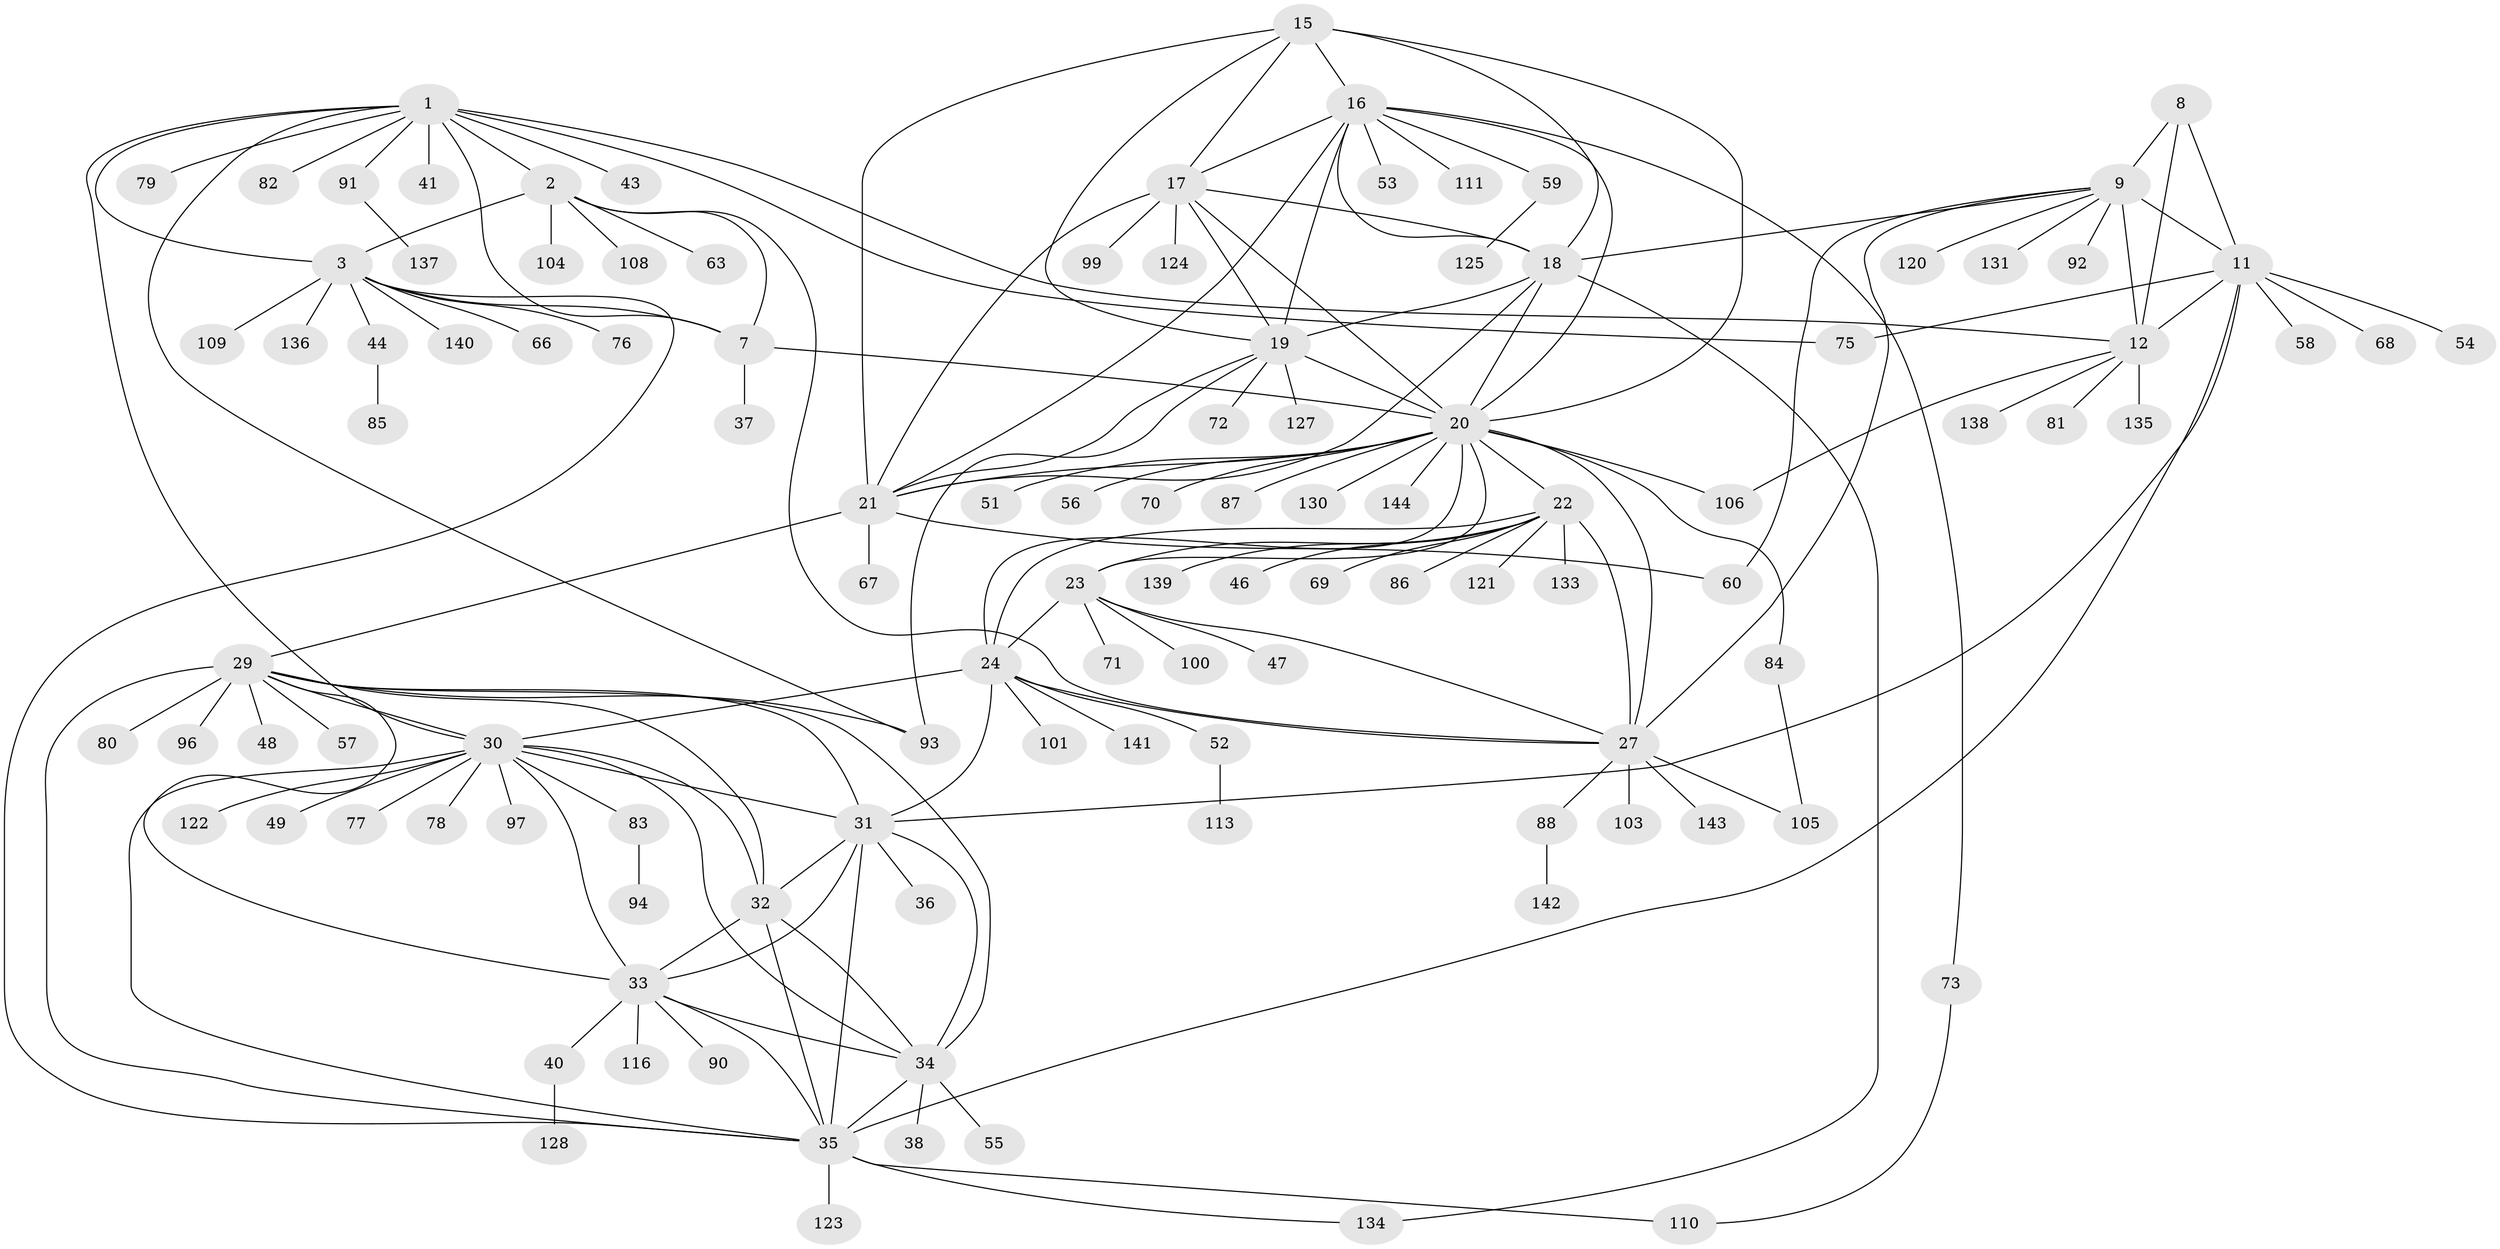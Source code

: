 // Generated by graph-tools (version 1.1) at 2025/52/02/27/25 19:52:21]
// undirected, 112 vertices, 170 edges
graph export_dot {
graph [start="1"]
  node [color=gray90,style=filled];
  1 [super="+6"];
  2 [super="+4"];
  3 [super="+5"];
  7 [super="+112"];
  8;
  9 [super="+10"];
  11 [super="+14"];
  12 [super="+13"];
  15 [super="+65"];
  16 [super="+89"];
  17 [super="+42"];
  18 [super="+95"];
  19 [super="+39"];
  20 [super="+26"];
  21 [super="+117"];
  22 [super="+25"];
  23 [super="+62"];
  24 [super="+50"];
  27 [super="+28"];
  29 [super="+118"];
  30 [super="+45"];
  31 [super="+126"];
  32;
  33 [super="+132"];
  34 [super="+98"];
  35 [super="+64"];
  36;
  37;
  38 [super="+119"];
  40;
  41;
  43;
  44;
  46;
  47 [super="+61"];
  48;
  49;
  51;
  52;
  53;
  54;
  55;
  56;
  57;
  58;
  59 [super="+107"];
  60;
  63 [super="+74"];
  66;
  67;
  68;
  69;
  70 [super="+114"];
  71;
  72;
  73 [super="+102"];
  75;
  76;
  77;
  78;
  79;
  80;
  81;
  82;
  83;
  84;
  85;
  86;
  87;
  88;
  90;
  91;
  92;
  93 [super="+129"];
  94 [super="+115"];
  96;
  97;
  99;
  100;
  101;
  103;
  104;
  105;
  106;
  108;
  109;
  110;
  111;
  113;
  116;
  120;
  121;
  122;
  123;
  124;
  125;
  127;
  128;
  130;
  131;
  133;
  134;
  135;
  136;
  137;
  138;
  139;
  140;
  141;
  142;
  143;
  144;
  1 -- 2 [weight=4];
  1 -- 3 [weight=4];
  1 -- 7 [weight=2];
  1 -- 82;
  1 -- 41;
  1 -- 43;
  1 -- 75;
  1 -- 79;
  1 -- 91;
  1 -- 93;
  1 -- 30;
  1 -- 12;
  2 -- 3 [weight=4];
  2 -- 7 [weight=2];
  2 -- 27;
  2 -- 104;
  2 -- 108;
  2 -- 63;
  3 -- 7 [weight=2];
  3 -- 44;
  3 -- 140;
  3 -- 66;
  3 -- 35;
  3 -- 136;
  3 -- 76;
  3 -- 109;
  7 -- 20;
  7 -- 37;
  8 -- 9 [weight=2];
  8 -- 11 [weight=2];
  8 -- 12 [weight=2];
  9 -- 11 [weight=4];
  9 -- 12 [weight=4];
  9 -- 18;
  9 -- 60;
  9 -- 92;
  9 -- 131;
  9 -- 120;
  9 -- 27;
  11 -- 12 [weight=4];
  11 -- 75;
  11 -- 35;
  11 -- 68;
  11 -- 54;
  11 -- 58;
  11 -- 31;
  12 -- 81;
  12 -- 138;
  12 -- 135;
  12 -- 106;
  15 -- 16;
  15 -- 17;
  15 -- 18;
  15 -- 19;
  15 -- 20;
  15 -- 21;
  16 -- 17;
  16 -- 18;
  16 -- 19;
  16 -- 20;
  16 -- 21;
  16 -- 53;
  16 -- 59;
  16 -- 73;
  16 -- 111;
  17 -- 18;
  17 -- 19;
  17 -- 20;
  17 -- 21;
  17 -- 99;
  17 -- 124;
  18 -- 19;
  18 -- 20;
  18 -- 21;
  18 -- 134;
  19 -- 20;
  19 -- 21;
  19 -- 72;
  19 -- 127;
  19 -- 93;
  20 -- 21;
  20 -- 51;
  20 -- 70;
  20 -- 84;
  20 -- 87;
  20 -- 106;
  20 -- 130;
  20 -- 144;
  20 -- 22 [weight=2];
  20 -- 23;
  20 -- 24;
  20 -- 56;
  20 -- 27 [weight=2];
  21 -- 29;
  21 -- 60;
  21 -- 67;
  22 -- 23 [weight=2];
  22 -- 24 [weight=2];
  22 -- 27 [weight=4];
  22 -- 46;
  22 -- 69;
  22 -- 86;
  22 -- 121;
  22 -- 139;
  22 -- 133;
  23 -- 24;
  23 -- 27 [weight=2];
  23 -- 47;
  23 -- 71;
  23 -- 100;
  24 -- 27 [weight=2];
  24 -- 31;
  24 -- 52;
  24 -- 101;
  24 -- 141;
  24 -- 30;
  27 -- 88;
  27 -- 103;
  27 -- 105;
  27 -- 143;
  29 -- 30;
  29 -- 31;
  29 -- 32;
  29 -- 33;
  29 -- 34;
  29 -- 35;
  29 -- 48;
  29 -- 57;
  29 -- 80;
  29 -- 93;
  29 -- 96;
  30 -- 31;
  30 -- 32;
  30 -- 33;
  30 -- 34;
  30 -- 35;
  30 -- 49;
  30 -- 77;
  30 -- 83;
  30 -- 122;
  30 -- 78;
  30 -- 97;
  31 -- 32;
  31 -- 33;
  31 -- 34;
  31 -- 35;
  31 -- 36;
  32 -- 33;
  32 -- 34;
  32 -- 35;
  33 -- 34;
  33 -- 35;
  33 -- 40;
  33 -- 90;
  33 -- 116;
  34 -- 35;
  34 -- 38;
  34 -- 55;
  35 -- 110;
  35 -- 123;
  35 -- 134;
  40 -- 128;
  44 -- 85;
  52 -- 113;
  59 -- 125;
  73 -- 110;
  83 -- 94;
  84 -- 105;
  88 -- 142;
  91 -- 137;
}
